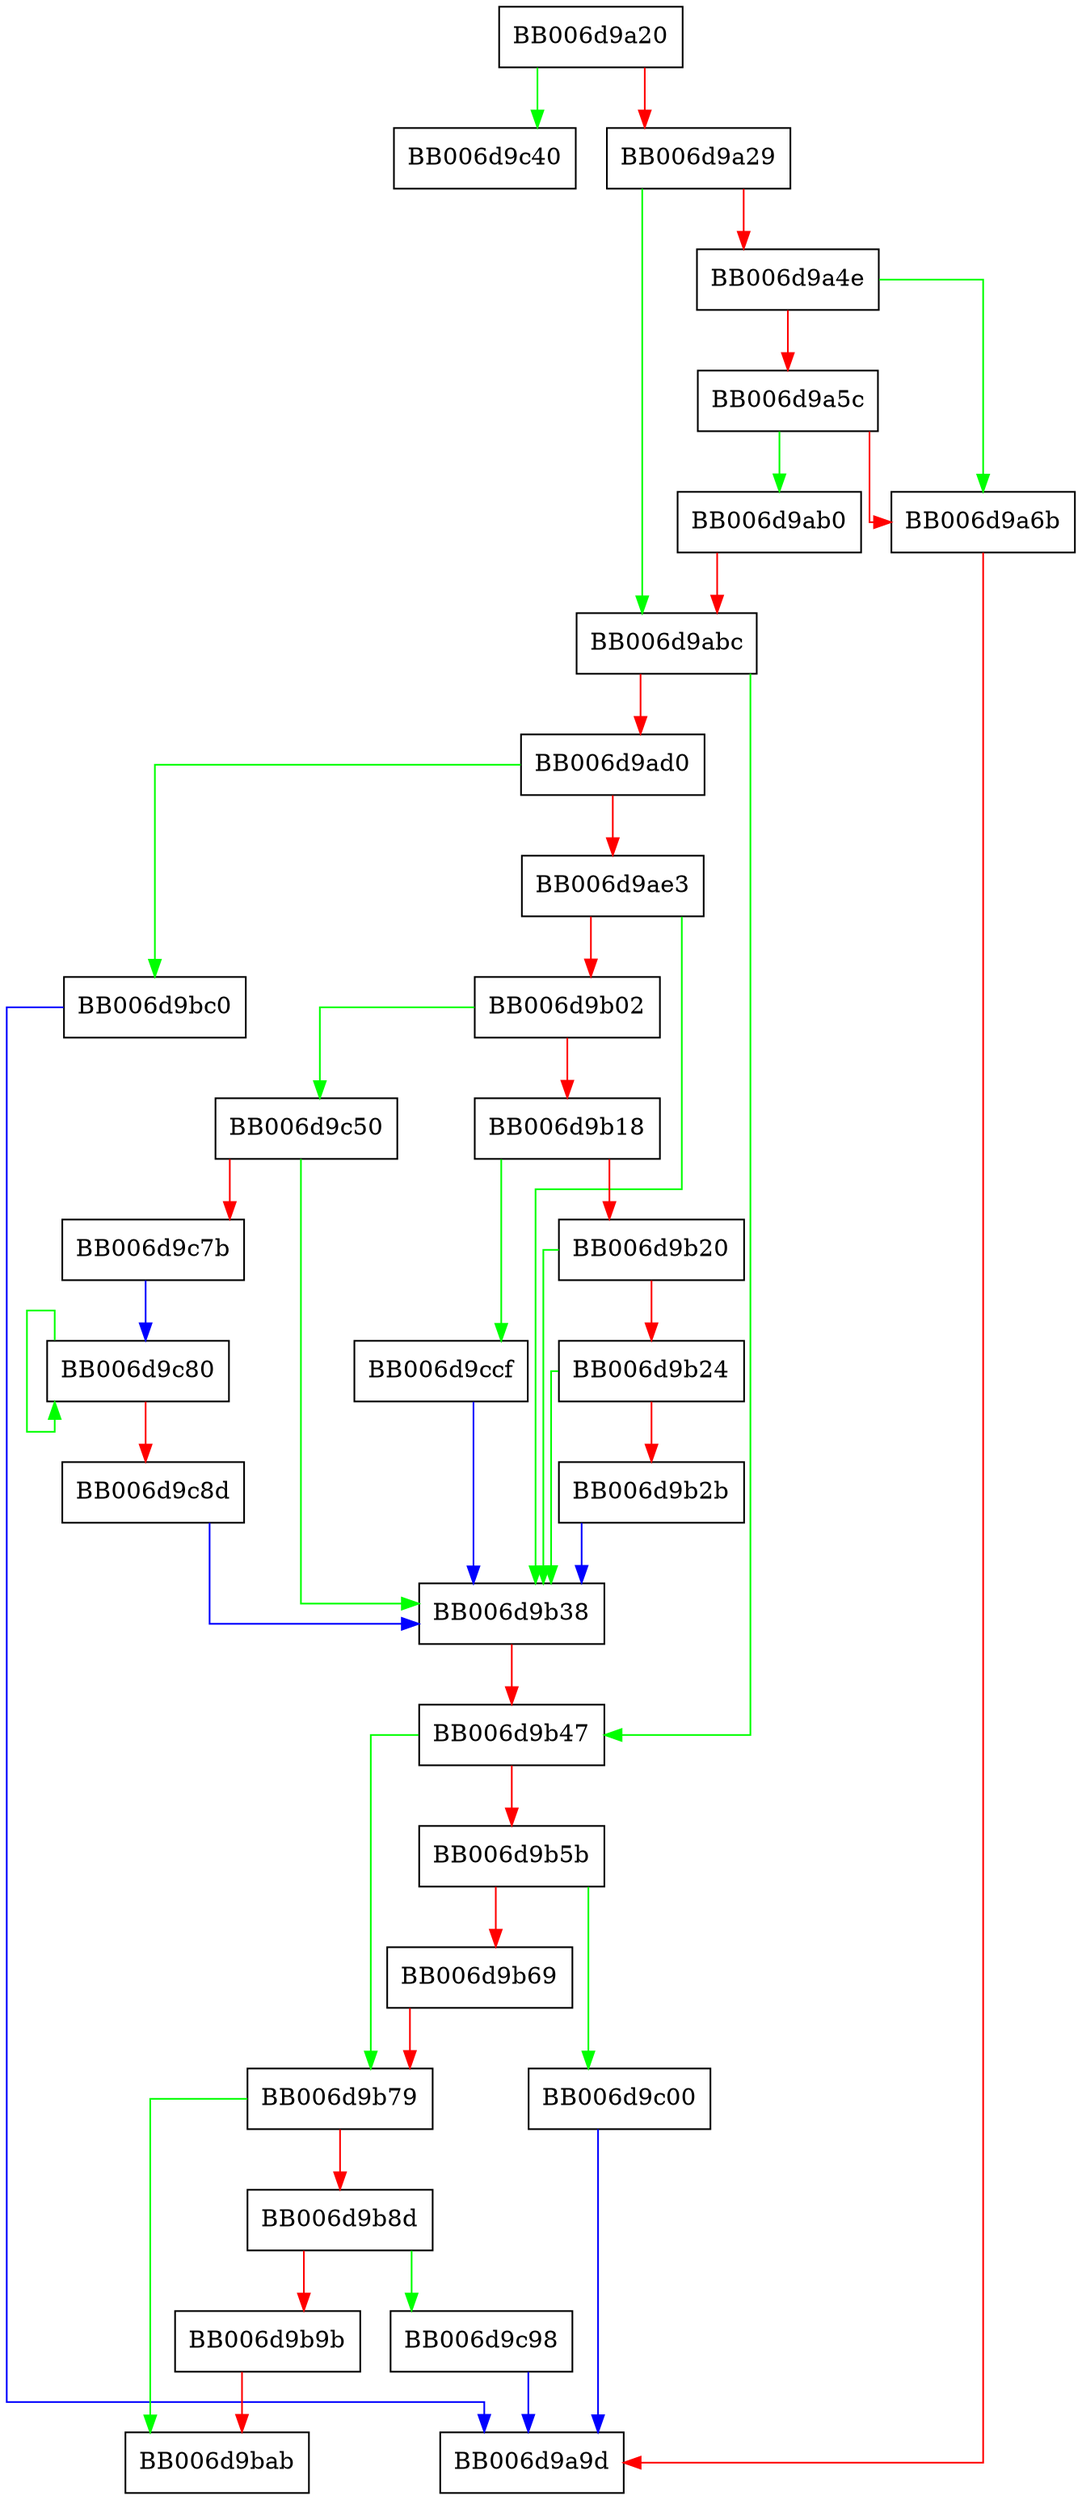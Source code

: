 digraph blake2_mac_set_ctx_params {
  node [shape="box"];
  graph [splines=ortho];
  BB006d9a20 -> BB006d9c40 [color="green"];
  BB006d9a20 -> BB006d9a29 [color="red"];
  BB006d9a29 -> BB006d9abc [color="green"];
  BB006d9a29 -> BB006d9a4e [color="red"];
  BB006d9a4e -> BB006d9a6b [color="green"];
  BB006d9a4e -> BB006d9a5c [color="red"];
  BB006d9a5c -> BB006d9ab0 [color="green"];
  BB006d9a5c -> BB006d9a6b [color="red"];
  BB006d9a6b -> BB006d9a9d [color="red"];
  BB006d9ab0 -> BB006d9abc [color="red"];
  BB006d9abc -> BB006d9b47 [color="green"];
  BB006d9abc -> BB006d9ad0 [color="red"];
  BB006d9ad0 -> BB006d9bc0 [color="green"];
  BB006d9ad0 -> BB006d9ae3 [color="red"];
  BB006d9ae3 -> BB006d9b38 [color="green"];
  BB006d9ae3 -> BB006d9b02 [color="red"];
  BB006d9b02 -> BB006d9c50 [color="green"];
  BB006d9b02 -> BB006d9b18 [color="red"];
  BB006d9b18 -> BB006d9ccf [color="green"];
  BB006d9b18 -> BB006d9b20 [color="red"];
  BB006d9b20 -> BB006d9b38 [color="green"];
  BB006d9b20 -> BB006d9b24 [color="red"];
  BB006d9b24 -> BB006d9b38 [color="green"];
  BB006d9b24 -> BB006d9b2b [color="red"];
  BB006d9b2b -> BB006d9b38 [color="blue"];
  BB006d9b38 -> BB006d9b47 [color="red"];
  BB006d9b47 -> BB006d9b79 [color="green"];
  BB006d9b47 -> BB006d9b5b [color="red"];
  BB006d9b5b -> BB006d9c00 [color="green"];
  BB006d9b5b -> BB006d9b69 [color="red"];
  BB006d9b69 -> BB006d9b79 [color="red"];
  BB006d9b79 -> BB006d9bab [color="green"];
  BB006d9b79 -> BB006d9b8d [color="red"];
  BB006d9b8d -> BB006d9c98 [color="green"];
  BB006d9b8d -> BB006d9b9b [color="red"];
  BB006d9b9b -> BB006d9bab [color="red"];
  BB006d9bc0 -> BB006d9a9d [color="blue"];
  BB006d9c00 -> BB006d9a9d [color="blue"];
  BB006d9c50 -> BB006d9b38 [color="green"];
  BB006d9c50 -> BB006d9c7b [color="red"];
  BB006d9c7b -> BB006d9c80 [color="blue"];
  BB006d9c80 -> BB006d9c80 [color="green"];
  BB006d9c80 -> BB006d9c8d [color="red"];
  BB006d9c8d -> BB006d9b38 [color="blue"];
  BB006d9c98 -> BB006d9a9d [color="blue"];
  BB006d9ccf -> BB006d9b38 [color="blue"];
}